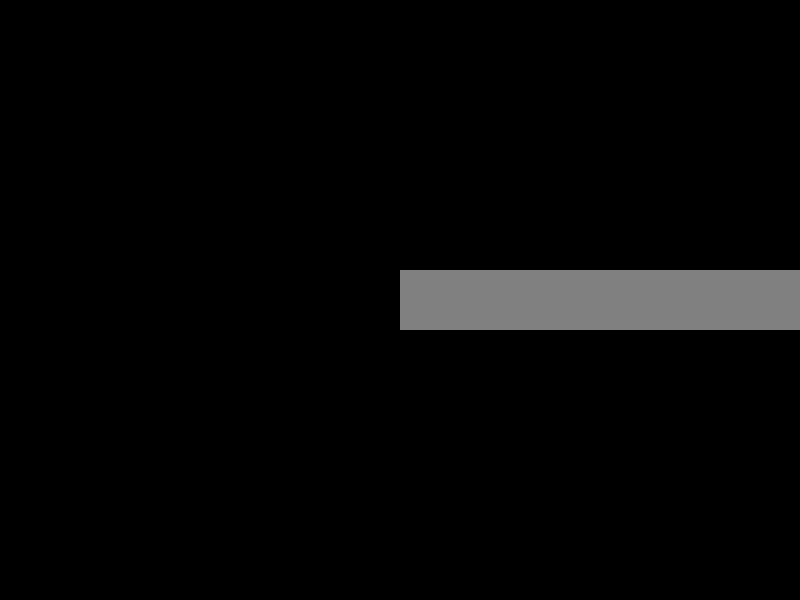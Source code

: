 camera
{
    orthographic
    location <0, 0, -3>
    look_at <0, 0, 0>
    right x
}

light_source { <-2,2,-3> rgb 1 }


#declare TEXTURE = texture
{
	pigment { rgb .5 }
	//normal { average normal_map { [nOrm (0.6,0.0008)] [nOrm (0.1,0.23)] } }
	finish {
		ambient .2 diffuse .5 brilliance 0.8
		phong 1. phong_size 10.
    }
}


cylinder {
    0, x * 1, .05
    texture { TEXTURE }
}
